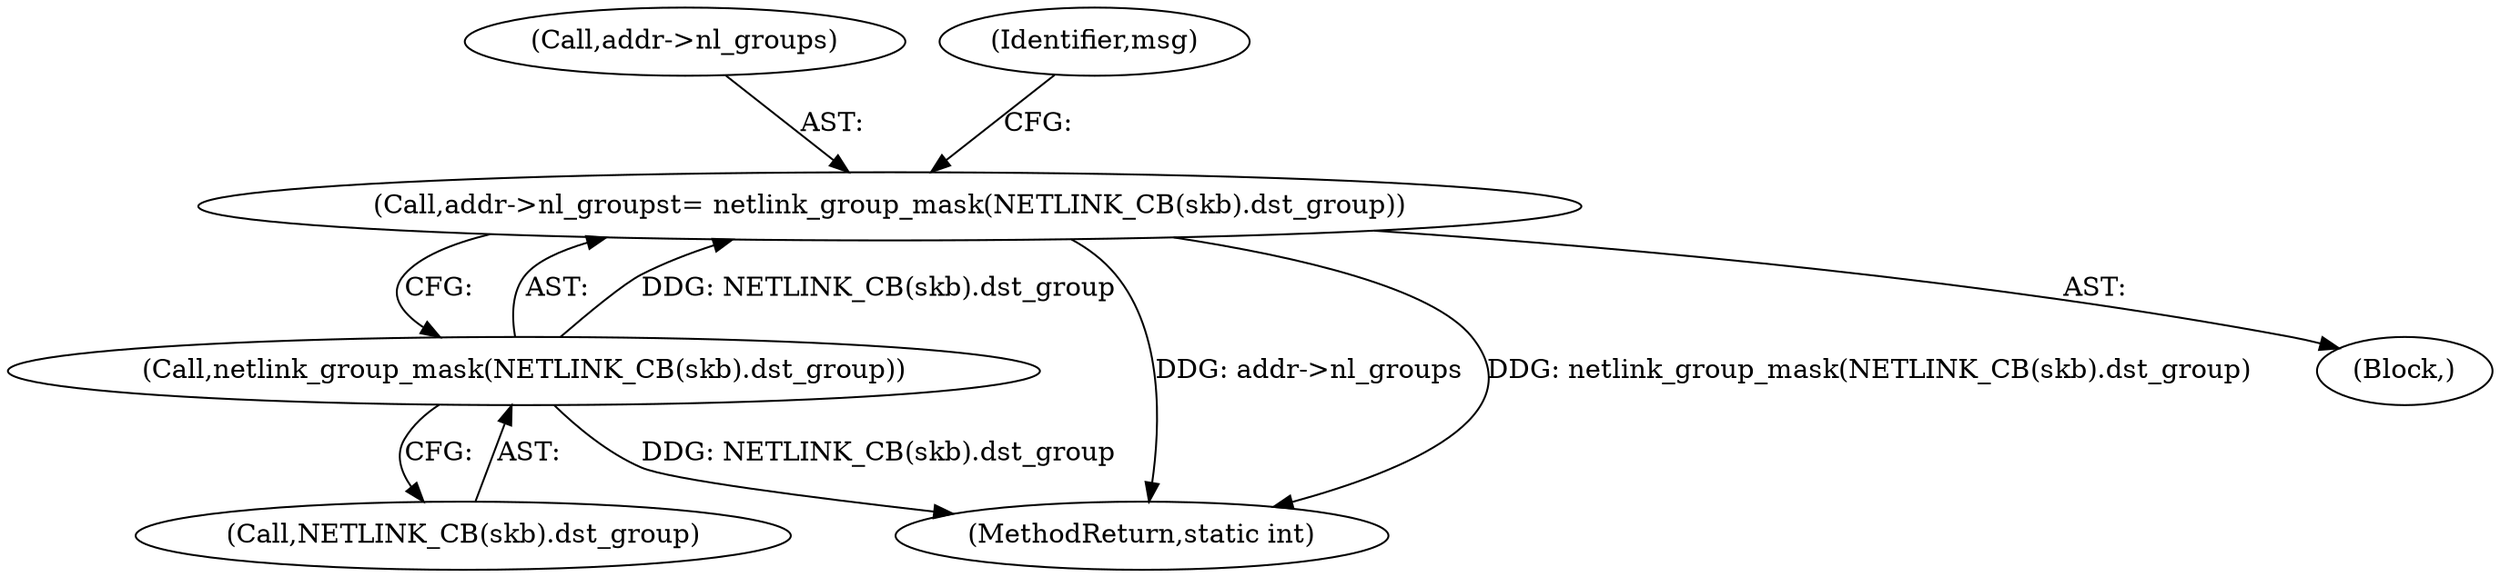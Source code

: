 digraph "0_linux_f3d3342602f8bcbf37d7c46641cb9bca7618eb1c_22@pointer" {
"1000239" [label="(Call,addr->nl_groups\t= netlink_group_mask(NETLINK_CB(skb).dst_group))"];
"1000243" [label="(Call,netlink_group_mask(NETLINK_CB(skb).dst_group))"];
"1000346" [label="(MethodReturn,static int)"];
"1000244" [label="(Call,NETLINK_CB(skb).dst_group)"];
"1000240" [label="(Call,addr->nl_groups)"];
"1000250" [label="(Identifier,msg)"];
"1000243" [label="(Call,netlink_group_mask(NETLINK_CB(skb).dst_group))"];
"1000239" [label="(Call,addr->nl_groups\t= netlink_group_mask(NETLINK_CB(skb).dst_group))"];
"1000212" [label="(Block,)"];
"1000239" -> "1000212"  [label="AST: "];
"1000239" -> "1000243"  [label="CFG: "];
"1000240" -> "1000239"  [label="AST: "];
"1000243" -> "1000239"  [label="AST: "];
"1000250" -> "1000239"  [label="CFG: "];
"1000239" -> "1000346"  [label="DDG: addr->nl_groups"];
"1000239" -> "1000346"  [label="DDG: netlink_group_mask(NETLINK_CB(skb).dst_group)"];
"1000243" -> "1000239"  [label="DDG: NETLINK_CB(skb).dst_group"];
"1000243" -> "1000244"  [label="CFG: "];
"1000244" -> "1000243"  [label="AST: "];
"1000243" -> "1000346"  [label="DDG: NETLINK_CB(skb).dst_group"];
}

